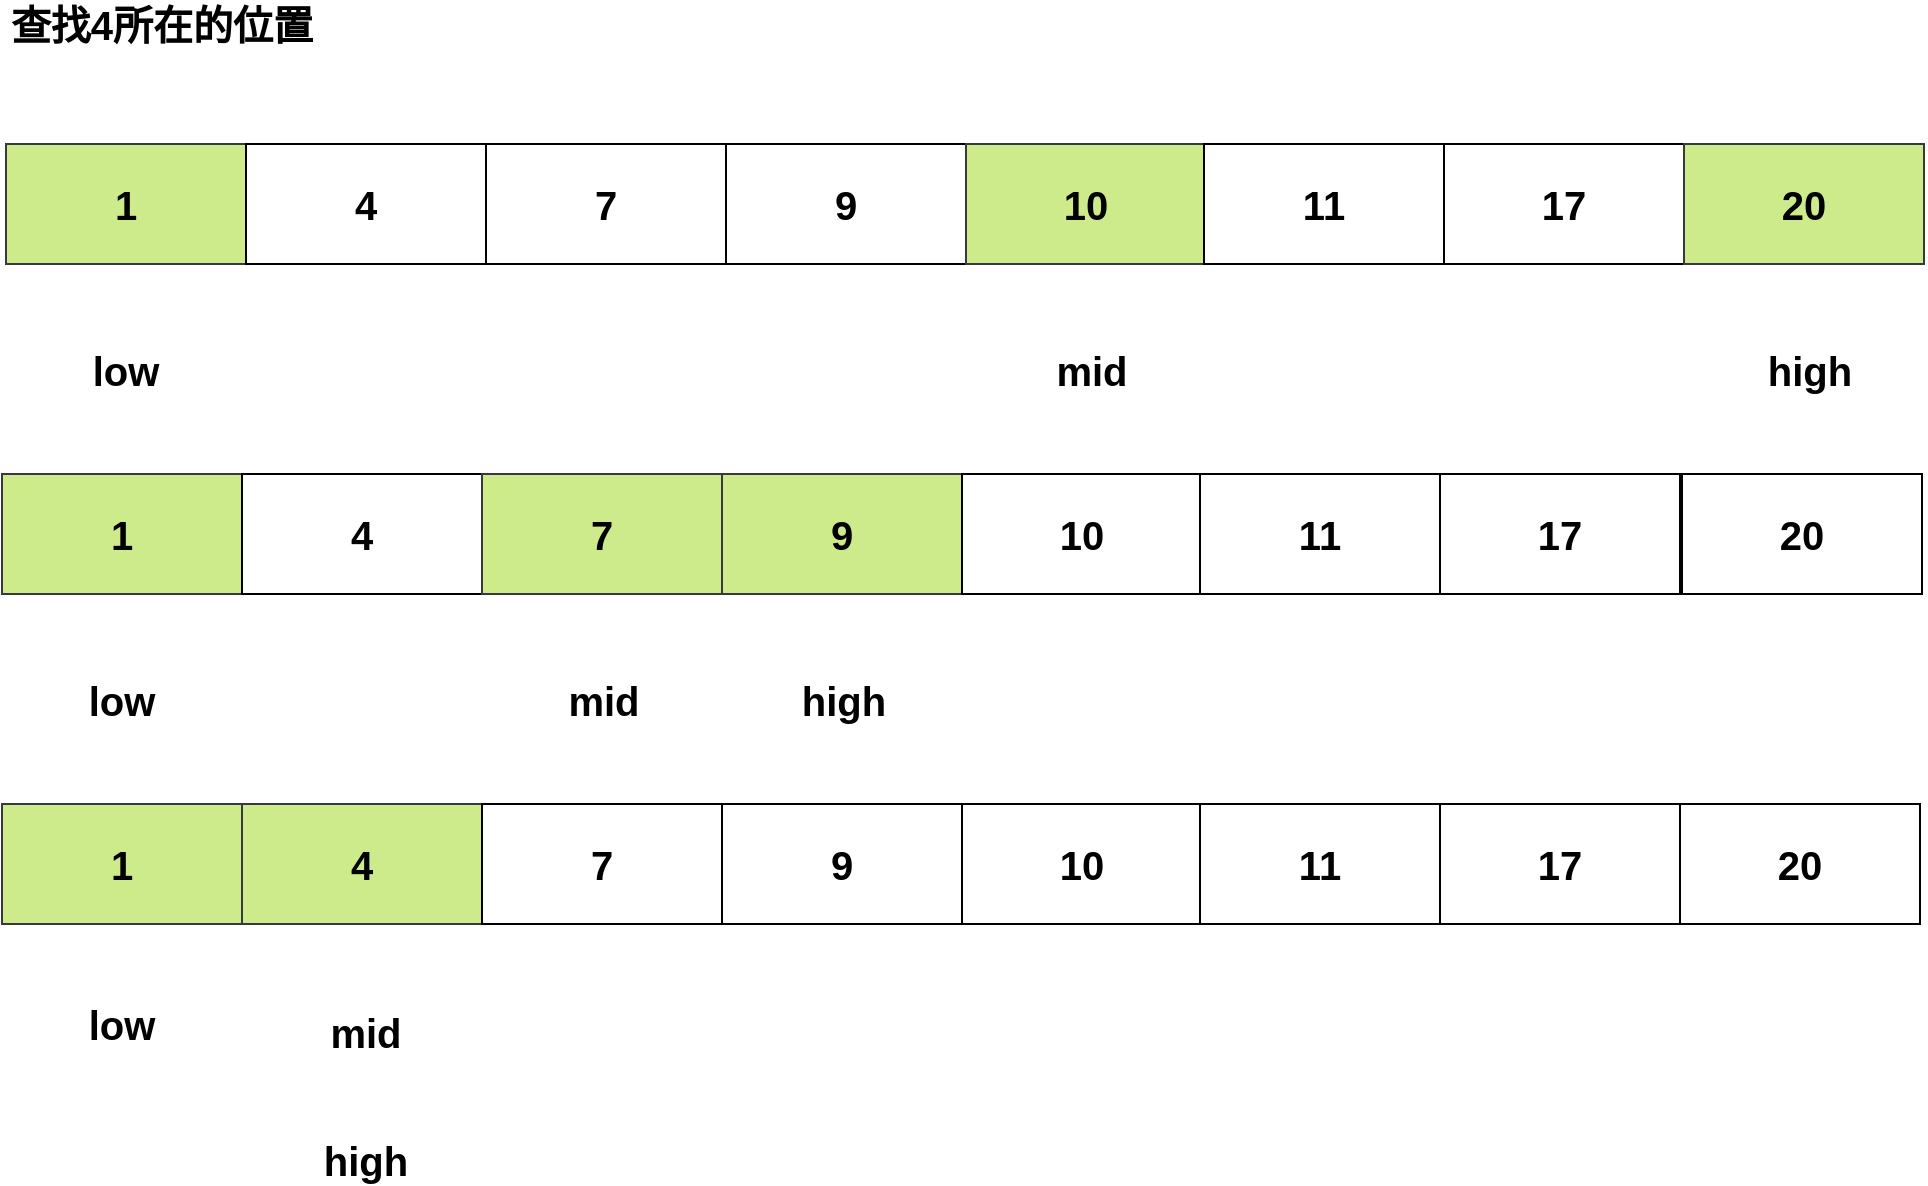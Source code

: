 <mxfile version="10.6.9" type="device"><diagram id="3_icfB8C1MMOYVZU9Hyh" name="第 1 页"><mxGraphModel dx="1058" dy="818" grid="1" gridSize="10" guides="1" tooltips="1" connect="1" arrows="1" fold="1" page="1" pageScale="1" pageWidth="827" pageHeight="1169" math="0" shadow="0"><root><mxCell id="0"/><mxCell id="1" parent="0"/><mxCell id="ZjaHRuSHeq9R4ucJDoSq-13" value="low" style="text;html=1;strokeColor=none;fillColor=none;align=center;verticalAlign=middle;whiteSpace=wrap;rounded=0;fontSize=20;fontStyle=1" parent="1" vertex="1"><mxGeometry x="180" y="242.5" width="40" height="20" as="geometry"/></mxCell><mxCell id="ZjaHRuSHeq9R4ucJDoSq-14" value="high" style="text;html=1;strokeColor=none;fillColor=none;align=center;verticalAlign=middle;whiteSpace=wrap;rounded=0;fontSize=20;fontStyle=1" parent="1" vertex="1"><mxGeometry x="1022" y="242.5" width="40" height="20" as="geometry"/></mxCell><mxCell id="ZjaHRuSHeq9R4ucJDoSq-15" value="mid" style="text;html=1;strokeColor=none;fillColor=none;align=center;verticalAlign=middle;whiteSpace=wrap;rounded=0;fontSize=20;fontStyle=1" parent="1" vertex="1"><mxGeometry x="663" y="242.5" width="40" height="20" as="geometry"/></mxCell><mxCell id="ZjaHRuSHeq9R4ucJDoSq-16" value="查找4所在的位置" style="text;html=1;strokeColor=none;fillColor=none;align=center;verticalAlign=middle;whiteSpace=wrap;rounded=0;fontSize=20;fontStyle=1" parent="1" vertex="1"><mxGeometry x="138" y="70" width="160" height="20" as="geometry"/></mxCell><mxCell id="ZjaHRuSHeq9R4ucJDoSq-26" value="low" style="text;html=1;strokeColor=none;fillColor=none;align=center;verticalAlign=middle;whiteSpace=wrap;rounded=0;fontSize=20;fontStyle=1" parent="1" vertex="1"><mxGeometry x="178" y="407.5" width="40" height="20" as="geometry"/></mxCell><mxCell id="ZjaHRuSHeq9R4ucJDoSq-27" value="high" style="text;html=1;strokeColor=none;fillColor=none;align=center;verticalAlign=middle;whiteSpace=wrap;rounded=0;fontSize=20;fontStyle=1" parent="1" vertex="1"><mxGeometry x="539" y="407.5" width="40" height="20" as="geometry"/></mxCell><mxCell id="ZjaHRuSHeq9R4ucJDoSq-28" value="mid" style="text;html=1;strokeColor=none;fillColor=none;align=center;verticalAlign=middle;whiteSpace=wrap;rounded=0;fontSize=20;fontStyle=1" parent="1" vertex="1"><mxGeometry x="419" y="407.5" width="40" height="20" as="geometry"/></mxCell><mxCell id="ZjaHRuSHeq9R4ucJDoSq-40" value="low" style="text;html=1;strokeColor=none;fillColor=none;align=center;verticalAlign=middle;whiteSpace=wrap;rounded=0;fontSize=20;fontStyle=1" parent="1" vertex="1"><mxGeometry x="178" y="570" width="40" height="20" as="geometry"/></mxCell><mxCell id="ZjaHRuSHeq9R4ucJDoSq-41" value="high" style="text;html=1;strokeColor=none;fillColor=none;align=center;verticalAlign=middle;whiteSpace=wrap;rounded=0;fontSize=20;fontStyle=1" parent="1" vertex="1"><mxGeometry x="300" y="638" width="40" height="20" as="geometry"/></mxCell><mxCell id="ZjaHRuSHeq9R4ucJDoSq-42" value="mid" style="text;html=1;strokeColor=none;fillColor=none;align=center;verticalAlign=middle;whiteSpace=wrap;rounded=0;fontSize=20;fontStyle=1" parent="1" vertex="1"><mxGeometry x="300" y="574" width="40" height="20" as="geometry"/></mxCell><mxCell id="ZjaHRuSHeq9R4ucJDoSq-43" value="" style="group" parent="1" vertex="1" connectable="0"><mxGeometry x="140" y="140" width="960" height="60" as="geometry"/></mxCell><mxCell id="ZjaHRuSHeq9R4ucJDoSq-1" value="1" style="rounded=0;whiteSpace=wrap;html=1;fontSize=20;fontStyle=1;fillColor=#cdeb8b;strokeColor=#36393d;" parent="ZjaHRuSHeq9R4ucJDoSq-43" vertex="1"><mxGeometry width="120" height="60" as="geometry"/></mxCell><mxCell id="ZjaHRuSHeq9R4ucJDoSq-2" value="4" style="rounded=0;whiteSpace=wrap;html=1;fontSize=20;fontStyle=1" parent="ZjaHRuSHeq9R4ucJDoSq-43" vertex="1"><mxGeometry x="120" width="120" height="60" as="geometry"/></mxCell><mxCell id="ZjaHRuSHeq9R4ucJDoSq-3" value="7" style="rounded=0;whiteSpace=wrap;html=1;fontSize=20;fontStyle=1" parent="ZjaHRuSHeq9R4ucJDoSq-43" vertex="1"><mxGeometry x="240" width="120" height="60" as="geometry"/></mxCell><mxCell id="ZjaHRuSHeq9R4ucJDoSq-4" value="9" style="rounded=0;whiteSpace=wrap;html=1;fontSize=20;fontStyle=1" parent="ZjaHRuSHeq9R4ucJDoSq-43" vertex="1"><mxGeometry x="360" width="120" height="60" as="geometry"/></mxCell><mxCell id="ZjaHRuSHeq9R4ucJDoSq-9" value="10" style="rounded=0;whiteSpace=wrap;html=1;fontSize=20;fontStyle=1;fillColor=#cdeb8b;strokeColor=#36393d;" parent="ZjaHRuSHeq9R4ucJDoSq-43" vertex="1"><mxGeometry x="480" width="120" height="60" as="geometry"/></mxCell><mxCell id="ZjaHRuSHeq9R4ucJDoSq-10" value="11" style="rounded=0;whiteSpace=wrap;html=1;fontSize=20;fontStyle=1" parent="ZjaHRuSHeq9R4ucJDoSq-43" vertex="1"><mxGeometry x="599" width="120" height="60" as="geometry"/></mxCell><mxCell id="ZjaHRuSHeq9R4ucJDoSq-11" value="17" style="rounded=0;whiteSpace=wrap;html=1;fontSize=20;fontStyle=1" parent="ZjaHRuSHeq9R4ucJDoSq-43" vertex="1"><mxGeometry x="719" width="120" height="60" as="geometry"/></mxCell><mxCell id="ZjaHRuSHeq9R4ucJDoSq-12" value="20" style="rounded=0;whiteSpace=wrap;html=1;fontSize=20;fontStyle=1;fillColor=#cdeb8b;strokeColor=#36393d;" parent="ZjaHRuSHeq9R4ucJDoSq-43" vertex="1"><mxGeometry x="839" width="120" height="60" as="geometry"/></mxCell><mxCell id="ZjaHRuSHeq9R4ucJDoSq-44" value="" style="group" parent="1" vertex="1" connectable="0"><mxGeometry x="138" y="305" width="960" height="60" as="geometry"/></mxCell><mxCell id="ZjaHRuSHeq9R4ucJDoSq-18" value="1" style="rounded=0;whiteSpace=wrap;html=1;fontSize=20;fontStyle=1;fillColor=#cdeb8b;strokeColor=#36393d;" parent="ZjaHRuSHeq9R4ucJDoSq-44" vertex="1"><mxGeometry width="120" height="60" as="geometry"/></mxCell><mxCell id="ZjaHRuSHeq9R4ucJDoSq-19" value="4" style="rounded=0;whiteSpace=wrap;html=1;fontSize=20;fontStyle=1" parent="ZjaHRuSHeq9R4ucJDoSq-44" vertex="1"><mxGeometry x="120" width="120" height="60" as="geometry"/></mxCell><mxCell id="ZjaHRuSHeq9R4ucJDoSq-20" value="7" style="rounded=0;whiteSpace=wrap;html=1;fontSize=20;fontStyle=1;fillColor=#cdeb8b;strokeColor=#36393d;" parent="ZjaHRuSHeq9R4ucJDoSq-44" vertex="1"><mxGeometry x="240" width="120" height="60" as="geometry"/></mxCell><mxCell id="ZjaHRuSHeq9R4ucJDoSq-21" value="9" style="rounded=0;whiteSpace=wrap;html=1;fontSize=20;fontStyle=1;fillColor=#cdeb8b;strokeColor=#36393d;" parent="ZjaHRuSHeq9R4ucJDoSq-44" vertex="1"><mxGeometry x="360" width="120" height="60" as="geometry"/></mxCell><mxCell id="ZjaHRuSHeq9R4ucJDoSq-22" value="10" style="rounded=0;whiteSpace=wrap;html=1;fontSize=20;fontStyle=1;" parent="ZjaHRuSHeq9R4ucJDoSq-44" vertex="1"><mxGeometry x="480" width="120" height="60" as="geometry"/></mxCell><mxCell id="ZjaHRuSHeq9R4ucJDoSq-23" value="11" style="rounded=0;whiteSpace=wrap;html=1;fontSize=20;fontStyle=1" parent="ZjaHRuSHeq9R4ucJDoSq-44" vertex="1"><mxGeometry x="599" width="120" height="60" as="geometry"/></mxCell><mxCell id="ZjaHRuSHeq9R4ucJDoSq-24" value="17" style="rounded=0;whiteSpace=wrap;html=1;fontSize=20;fontStyle=1" parent="ZjaHRuSHeq9R4ucJDoSq-44" vertex="1"><mxGeometry x="719" width="120" height="60" as="geometry"/></mxCell><mxCell id="ZjaHRuSHeq9R4ucJDoSq-25" value="20" style="rounded=0;whiteSpace=wrap;html=1;fontSize=20;fontStyle=1;" parent="ZjaHRuSHeq9R4ucJDoSq-44" vertex="1"><mxGeometry x="840" width="120" height="60" as="geometry"/></mxCell><mxCell id="ZjaHRuSHeq9R4ucJDoSq-45" value="" style="group" parent="1" vertex="1" connectable="0"><mxGeometry x="138" y="470" width="960" height="60" as="geometry"/></mxCell><mxCell id="ZjaHRuSHeq9R4ucJDoSq-32" value="1" style="rounded=0;whiteSpace=wrap;html=1;fontSize=20;fontStyle=1;fillColor=#cdeb8b;strokeColor=#36393d;" parent="ZjaHRuSHeq9R4ucJDoSq-45" vertex="1"><mxGeometry width="120" height="60" as="geometry"/></mxCell><mxCell id="ZjaHRuSHeq9R4ucJDoSq-33" value="4" style="rounded=0;whiteSpace=wrap;html=1;fontSize=20;fontStyle=1;fillColor=#cdeb8b;strokeColor=#36393d;" parent="ZjaHRuSHeq9R4ucJDoSq-45" vertex="1"><mxGeometry x="120" width="120" height="60" as="geometry"/></mxCell><mxCell id="ZjaHRuSHeq9R4ucJDoSq-34" value="7" style="rounded=0;whiteSpace=wrap;html=1;fontSize=20;fontStyle=1;" parent="ZjaHRuSHeq9R4ucJDoSq-45" vertex="1"><mxGeometry x="240" width="120" height="60" as="geometry"/></mxCell><mxCell id="ZjaHRuSHeq9R4ucJDoSq-35" value="9" style="rounded=0;whiteSpace=wrap;html=1;fontSize=20;fontStyle=1;" parent="ZjaHRuSHeq9R4ucJDoSq-45" vertex="1"><mxGeometry x="360" width="120" height="60" as="geometry"/></mxCell><mxCell id="ZjaHRuSHeq9R4ucJDoSq-36" value="10" style="rounded=0;whiteSpace=wrap;html=1;fontSize=20;fontStyle=1;" parent="ZjaHRuSHeq9R4ucJDoSq-45" vertex="1"><mxGeometry x="480" width="120" height="60" as="geometry"/></mxCell><mxCell id="ZjaHRuSHeq9R4ucJDoSq-37" value="11" style="rounded=0;whiteSpace=wrap;html=1;fontSize=20;fontStyle=1" parent="ZjaHRuSHeq9R4ucJDoSq-45" vertex="1"><mxGeometry x="599" width="120" height="60" as="geometry"/></mxCell><mxCell id="ZjaHRuSHeq9R4ucJDoSq-38" value="17" style="rounded=0;whiteSpace=wrap;html=1;fontSize=20;fontStyle=1" parent="ZjaHRuSHeq9R4ucJDoSq-45" vertex="1"><mxGeometry x="719" width="120" height="60" as="geometry"/></mxCell><mxCell id="ZjaHRuSHeq9R4ucJDoSq-39" value="20" style="rounded=0;whiteSpace=wrap;html=1;fontSize=20;fontStyle=1;" parent="ZjaHRuSHeq9R4ucJDoSq-45" vertex="1"><mxGeometry x="839" width="120" height="60" as="geometry"/></mxCell></root></mxGraphModel></diagram></mxfile>